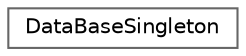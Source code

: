digraph "Graphical Class Hierarchy"
{
 // LATEX_PDF_SIZE
  bgcolor="transparent";
  edge [fontname=Helvetica,fontsize=10,labelfontname=Helvetica,labelfontsize=10];
  node [fontname=Helvetica,fontsize=10,shape=box,height=0.2,width=0.4];
  rankdir="LR";
  Node0 [id="Node000000",label="DataBaseSingleton",height=0.2,width=0.4,color="grey40", fillcolor="white", style="filled",URL="$class_data_base_singleton.html",tooltip="Класс для работы с базой данных."];
}

